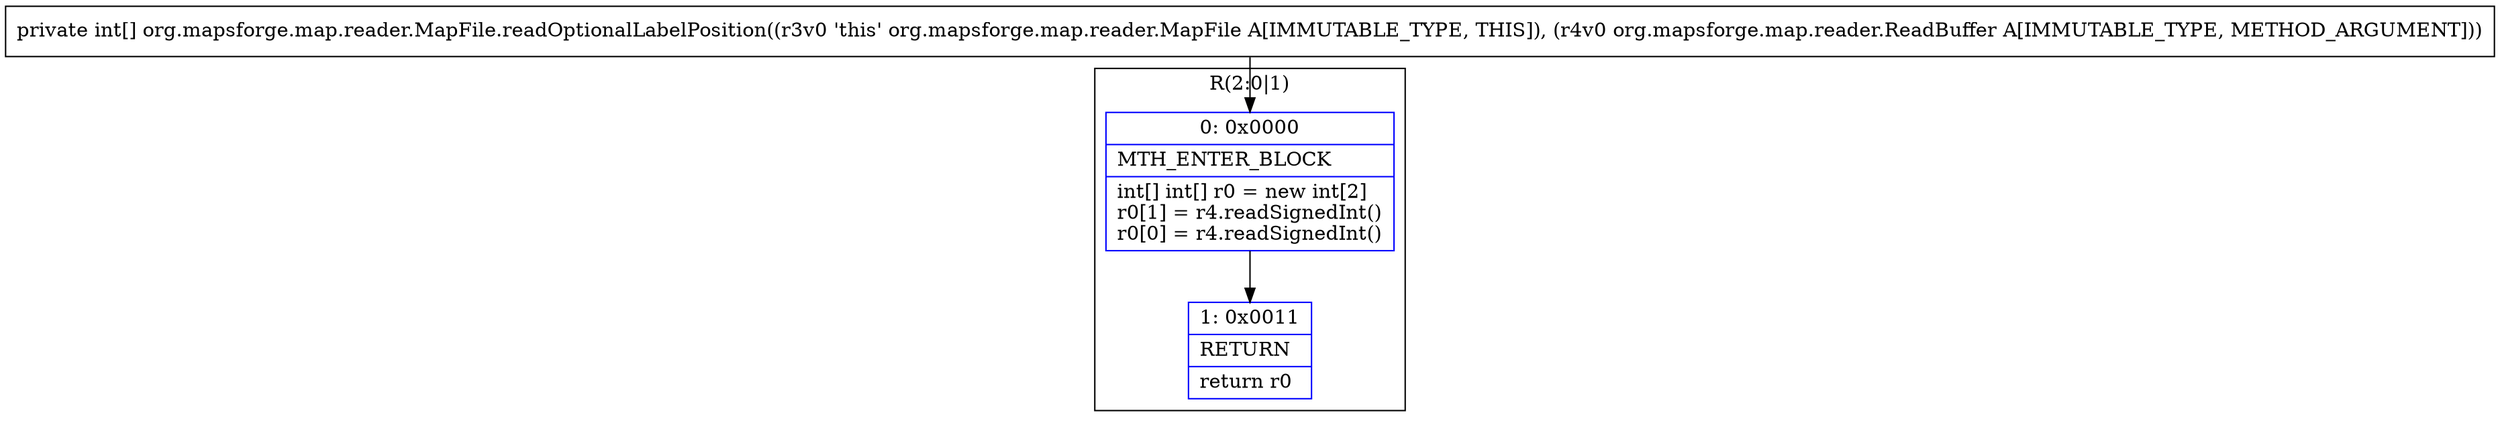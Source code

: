 digraph "CFG fororg.mapsforge.map.reader.MapFile.readOptionalLabelPosition(Lorg\/mapsforge\/map\/reader\/ReadBuffer;)[I" {
subgraph cluster_Region_1184857657 {
label = "R(2:0|1)";
node [shape=record,color=blue];
Node_0 [shape=record,label="{0\:\ 0x0000|MTH_ENTER_BLOCK\l|int[] int[] r0 = new int[2]\lr0[1] = r4.readSignedInt()\lr0[0] = r4.readSignedInt()\l}"];
Node_1 [shape=record,label="{1\:\ 0x0011|RETURN\l|return r0\l}"];
}
MethodNode[shape=record,label="{private int[] org.mapsforge.map.reader.MapFile.readOptionalLabelPosition((r3v0 'this' org.mapsforge.map.reader.MapFile A[IMMUTABLE_TYPE, THIS]), (r4v0 org.mapsforge.map.reader.ReadBuffer A[IMMUTABLE_TYPE, METHOD_ARGUMENT])) }"];
MethodNode -> Node_0;
Node_0 -> Node_1;
}

